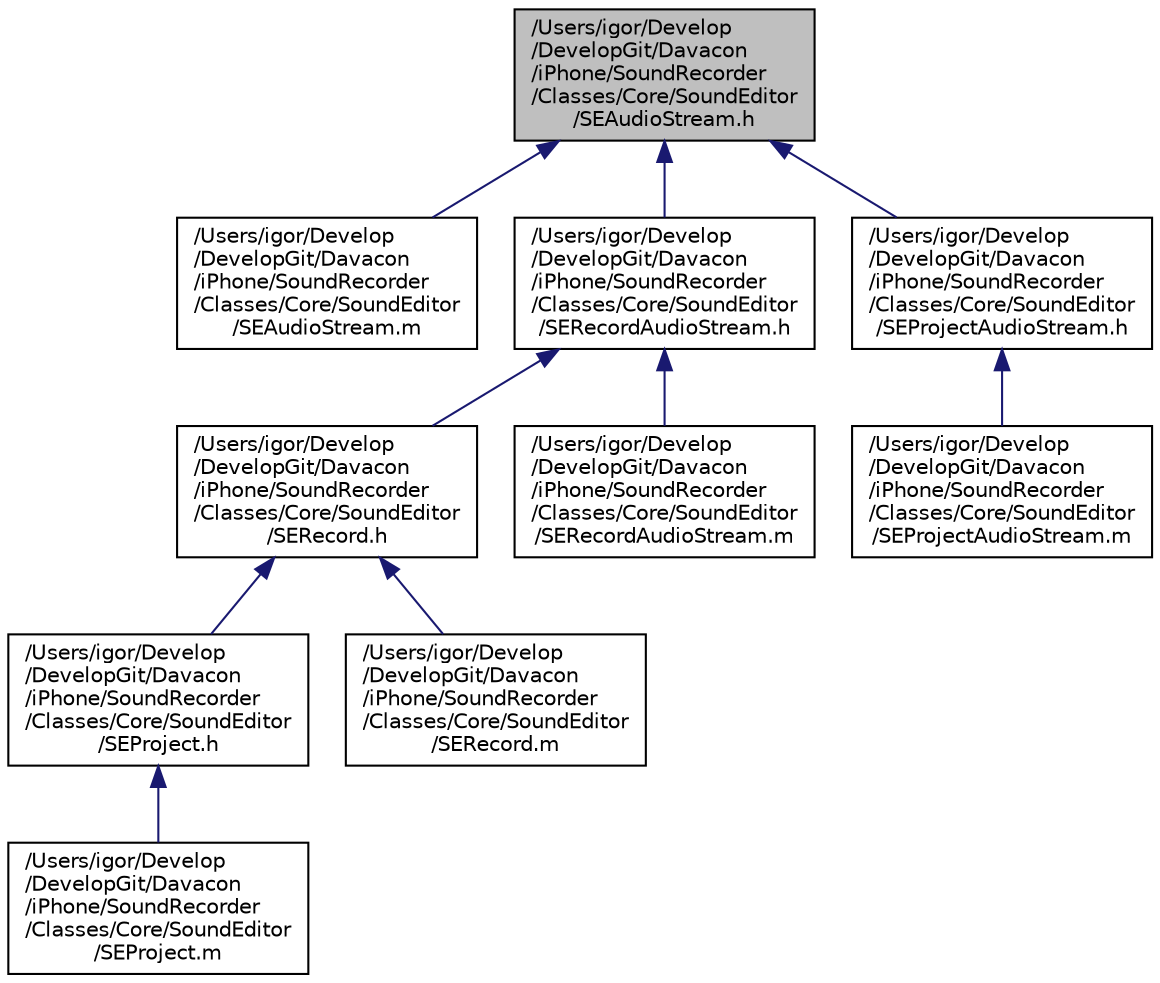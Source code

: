 digraph "/Users/igor/Develop/DevelopGit/Davacon/iPhone/SoundRecorder/Classes/Core/SoundEditor/SEAudioStream.h"
{
  edge [fontname="Helvetica",fontsize="10",labelfontname="Helvetica",labelfontsize="10"];
  node [fontname="Helvetica",fontsize="10",shape=record];
  Node1 [label="/Users/igor/Develop\l/DevelopGit/Davacon\l/iPhone/SoundRecorder\l/Classes/Core/SoundEditor\l/SEAudioStream.h",height=0.2,width=0.4,color="black", fillcolor="grey75", style="filled" fontcolor="black"];
  Node1 -> Node2 [dir="back",color="midnightblue",fontsize="10",style="solid"];
  Node2 [label="/Users/igor/Develop\l/DevelopGit/Davacon\l/iPhone/SoundRecorder\l/Classes/Core/SoundEditor\l/SEAudioStream.m",height=0.2,width=0.4,color="black", fillcolor="white", style="filled",URL="$_s_e_audio_stream_8m.html"];
  Node1 -> Node3 [dir="back",color="midnightblue",fontsize="10",style="solid"];
  Node3 [label="/Users/igor/Develop\l/DevelopGit/Davacon\l/iPhone/SoundRecorder\l/Classes/Core/SoundEditor\l/SERecordAudioStream.h",height=0.2,width=0.4,color="black", fillcolor="white", style="filled",URL="$_s_e_record_audio_stream_8h.html"];
  Node3 -> Node4 [dir="back",color="midnightblue",fontsize="10",style="solid"];
  Node4 [label="/Users/igor/Develop\l/DevelopGit/Davacon\l/iPhone/SoundRecorder\l/Classes/Core/SoundEditor\l/SERecord.h",height=0.2,width=0.4,color="black", fillcolor="white", style="filled",URL="$_s_e_record_8h.html"];
  Node4 -> Node5 [dir="back",color="midnightblue",fontsize="10",style="solid"];
  Node5 [label="/Users/igor/Develop\l/DevelopGit/Davacon\l/iPhone/SoundRecorder\l/Classes/Core/SoundEditor\l/SEProject.h",height=0.2,width=0.4,color="black", fillcolor="white", style="filled",URL="$_s_e_project_8h.html"];
  Node5 -> Node6 [dir="back",color="midnightblue",fontsize="10",style="solid"];
  Node6 [label="/Users/igor/Develop\l/DevelopGit/Davacon\l/iPhone/SoundRecorder\l/Classes/Core/SoundEditor\l/SEProject.m",height=0.2,width=0.4,color="black", fillcolor="white", style="filled",URL="$_s_e_project_8m.html"];
  Node4 -> Node7 [dir="back",color="midnightblue",fontsize="10",style="solid"];
  Node7 [label="/Users/igor/Develop\l/DevelopGit/Davacon\l/iPhone/SoundRecorder\l/Classes/Core/SoundEditor\l/SERecord.m",height=0.2,width=0.4,color="black", fillcolor="white", style="filled",URL="$_s_e_record_8m.html"];
  Node3 -> Node8 [dir="back",color="midnightblue",fontsize="10",style="solid"];
  Node8 [label="/Users/igor/Develop\l/DevelopGit/Davacon\l/iPhone/SoundRecorder\l/Classes/Core/SoundEditor\l/SERecordAudioStream.m",height=0.2,width=0.4,color="black", fillcolor="white", style="filled",URL="$_s_e_record_audio_stream_8m.html"];
  Node1 -> Node9 [dir="back",color="midnightblue",fontsize="10",style="solid"];
  Node9 [label="/Users/igor/Develop\l/DevelopGit/Davacon\l/iPhone/SoundRecorder\l/Classes/Core/SoundEditor\l/SEProjectAudioStream.h",height=0.2,width=0.4,color="black", fillcolor="white", style="filled",URL="$_s_e_project_audio_stream_8h.html"];
  Node9 -> Node10 [dir="back",color="midnightblue",fontsize="10",style="solid"];
  Node10 [label="/Users/igor/Develop\l/DevelopGit/Davacon\l/iPhone/SoundRecorder\l/Classes/Core/SoundEditor\l/SEProjectAudioStream.m",height=0.2,width=0.4,color="black", fillcolor="white", style="filled",URL="$_s_e_project_audio_stream_8m.html"];
}
